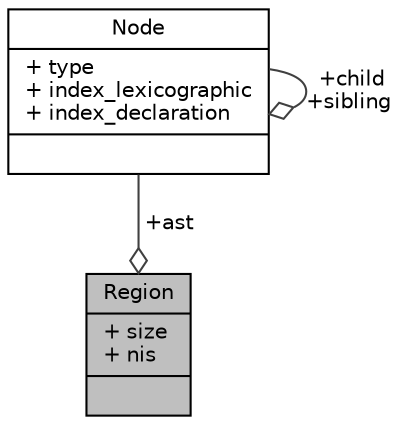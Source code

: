 digraph "Region"
{
 // LATEX_PDF_SIZE
  edge [fontname="Helvetica",fontsize="10",labelfontname="Helvetica",labelfontsize="10"];
  node [fontname="Helvetica",fontsize="10",shape=record];
  Node1 [label="{Region\n|+ size\l+ nis\l|}",height=0.2,width=0.4,color="black", fillcolor="grey75", style="filled", fontcolor="black",tooltip="Represents a region in the compiler."];
  Node2 -> Node1 [color="grey25",fontsize="10",style="solid",label=" +ast" ,arrowhead="odiamond",fontname="Helvetica"];
  Node2 [label="{Node\n|+ type\l+ index_lexicographic\l+ index_declaration\l|}",height=0.2,width=0.4,color="black", fillcolor="white", style="filled",URL="$d8/d49/structNode.html",tooltip=" "];
  Node2 -> Node2 [color="grey25",fontsize="10",style="solid",label=" +child\n+sibling" ,arrowhead="odiamond",fontname="Helvetica"];
}
